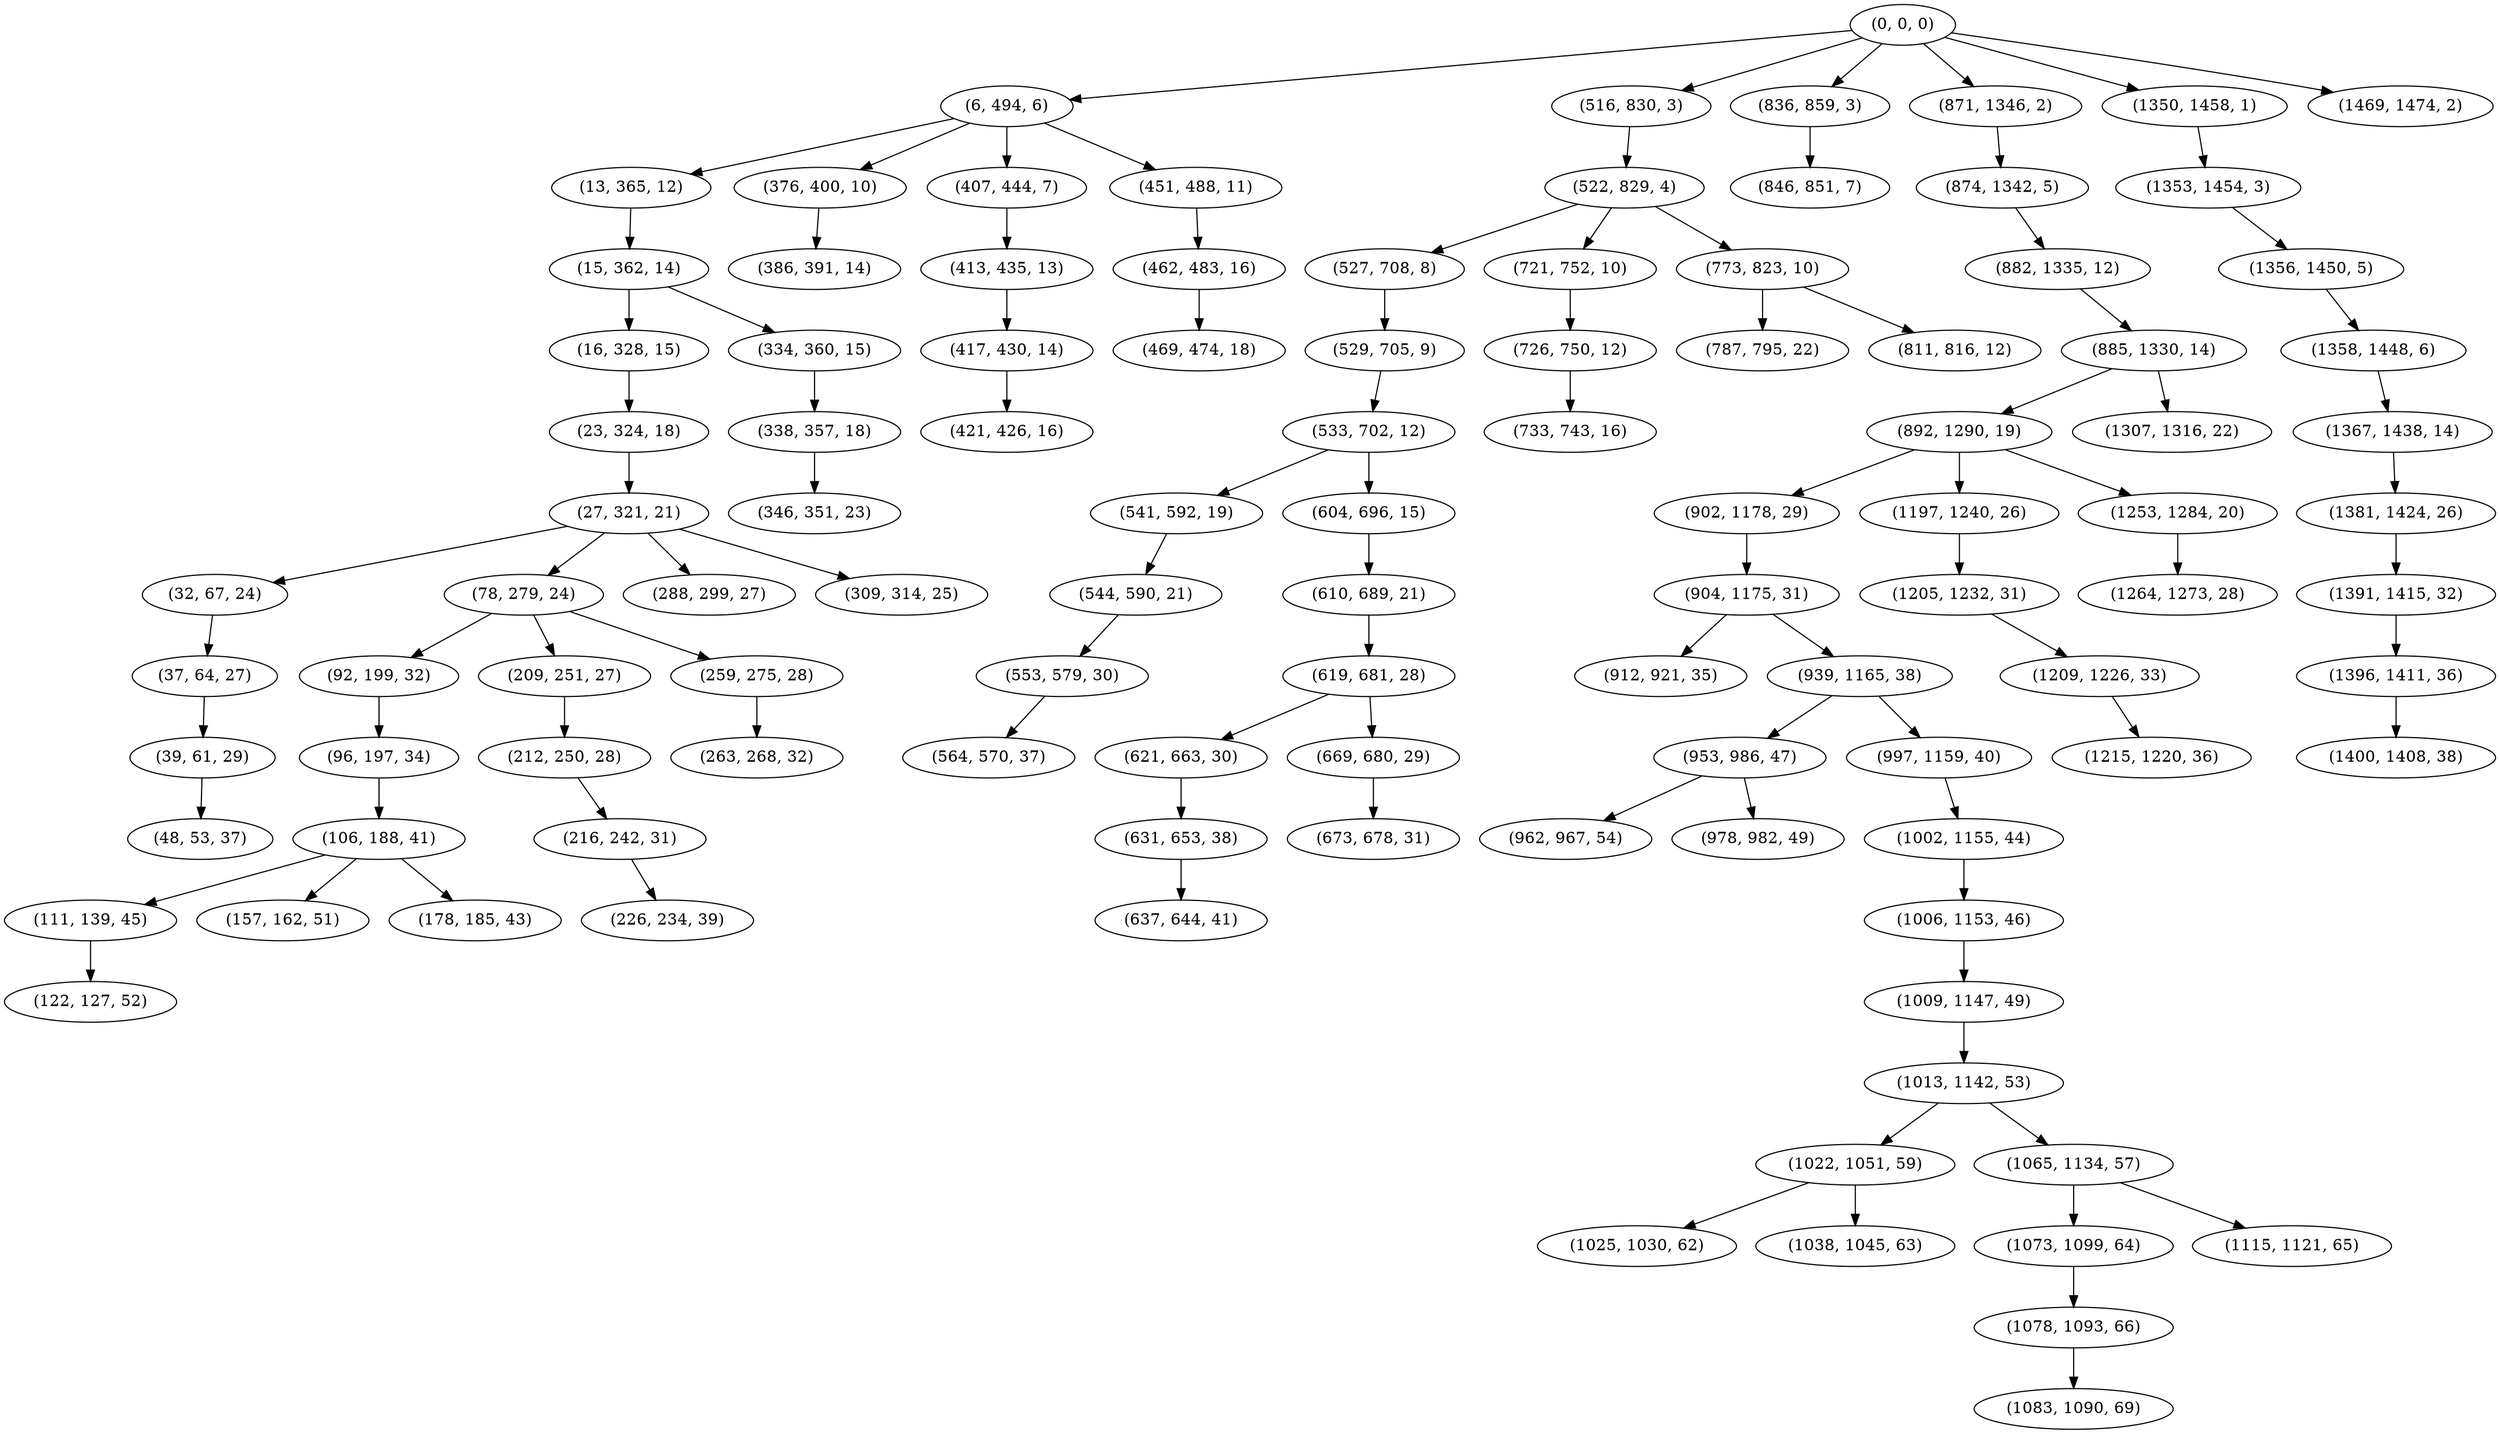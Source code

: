 digraph tree {
    "(0, 0, 0)";
    "(6, 494, 6)";
    "(13, 365, 12)";
    "(15, 362, 14)";
    "(16, 328, 15)";
    "(23, 324, 18)";
    "(27, 321, 21)";
    "(32, 67, 24)";
    "(37, 64, 27)";
    "(39, 61, 29)";
    "(48, 53, 37)";
    "(78, 279, 24)";
    "(92, 199, 32)";
    "(96, 197, 34)";
    "(106, 188, 41)";
    "(111, 139, 45)";
    "(122, 127, 52)";
    "(157, 162, 51)";
    "(178, 185, 43)";
    "(209, 251, 27)";
    "(212, 250, 28)";
    "(216, 242, 31)";
    "(226, 234, 39)";
    "(259, 275, 28)";
    "(263, 268, 32)";
    "(288, 299, 27)";
    "(309, 314, 25)";
    "(334, 360, 15)";
    "(338, 357, 18)";
    "(346, 351, 23)";
    "(376, 400, 10)";
    "(386, 391, 14)";
    "(407, 444, 7)";
    "(413, 435, 13)";
    "(417, 430, 14)";
    "(421, 426, 16)";
    "(451, 488, 11)";
    "(462, 483, 16)";
    "(469, 474, 18)";
    "(516, 830, 3)";
    "(522, 829, 4)";
    "(527, 708, 8)";
    "(529, 705, 9)";
    "(533, 702, 12)";
    "(541, 592, 19)";
    "(544, 590, 21)";
    "(553, 579, 30)";
    "(564, 570, 37)";
    "(604, 696, 15)";
    "(610, 689, 21)";
    "(619, 681, 28)";
    "(621, 663, 30)";
    "(631, 653, 38)";
    "(637, 644, 41)";
    "(669, 680, 29)";
    "(673, 678, 31)";
    "(721, 752, 10)";
    "(726, 750, 12)";
    "(733, 743, 16)";
    "(773, 823, 10)";
    "(787, 795, 22)";
    "(811, 816, 12)";
    "(836, 859, 3)";
    "(846, 851, 7)";
    "(871, 1346, 2)";
    "(874, 1342, 5)";
    "(882, 1335, 12)";
    "(885, 1330, 14)";
    "(892, 1290, 19)";
    "(902, 1178, 29)";
    "(904, 1175, 31)";
    "(912, 921, 35)";
    "(939, 1165, 38)";
    "(953, 986, 47)";
    "(962, 967, 54)";
    "(978, 982, 49)";
    "(997, 1159, 40)";
    "(1002, 1155, 44)";
    "(1006, 1153, 46)";
    "(1009, 1147, 49)";
    "(1013, 1142, 53)";
    "(1022, 1051, 59)";
    "(1025, 1030, 62)";
    "(1038, 1045, 63)";
    "(1065, 1134, 57)";
    "(1073, 1099, 64)";
    "(1078, 1093, 66)";
    "(1083, 1090, 69)";
    "(1115, 1121, 65)";
    "(1197, 1240, 26)";
    "(1205, 1232, 31)";
    "(1209, 1226, 33)";
    "(1215, 1220, 36)";
    "(1253, 1284, 20)";
    "(1264, 1273, 28)";
    "(1307, 1316, 22)";
    "(1350, 1458, 1)";
    "(1353, 1454, 3)";
    "(1356, 1450, 5)";
    "(1358, 1448, 6)";
    "(1367, 1438, 14)";
    "(1381, 1424, 26)";
    "(1391, 1415, 32)";
    "(1396, 1411, 36)";
    "(1400, 1408, 38)";
    "(1469, 1474, 2)";
    "(0, 0, 0)" -> "(6, 494, 6)";
    "(0, 0, 0)" -> "(516, 830, 3)";
    "(0, 0, 0)" -> "(836, 859, 3)";
    "(0, 0, 0)" -> "(871, 1346, 2)";
    "(0, 0, 0)" -> "(1350, 1458, 1)";
    "(0, 0, 0)" -> "(1469, 1474, 2)";
    "(6, 494, 6)" -> "(13, 365, 12)";
    "(6, 494, 6)" -> "(376, 400, 10)";
    "(6, 494, 6)" -> "(407, 444, 7)";
    "(6, 494, 6)" -> "(451, 488, 11)";
    "(13, 365, 12)" -> "(15, 362, 14)";
    "(15, 362, 14)" -> "(16, 328, 15)";
    "(15, 362, 14)" -> "(334, 360, 15)";
    "(16, 328, 15)" -> "(23, 324, 18)";
    "(23, 324, 18)" -> "(27, 321, 21)";
    "(27, 321, 21)" -> "(32, 67, 24)";
    "(27, 321, 21)" -> "(78, 279, 24)";
    "(27, 321, 21)" -> "(288, 299, 27)";
    "(27, 321, 21)" -> "(309, 314, 25)";
    "(32, 67, 24)" -> "(37, 64, 27)";
    "(37, 64, 27)" -> "(39, 61, 29)";
    "(39, 61, 29)" -> "(48, 53, 37)";
    "(78, 279, 24)" -> "(92, 199, 32)";
    "(78, 279, 24)" -> "(209, 251, 27)";
    "(78, 279, 24)" -> "(259, 275, 28)";
    "(92, 199, 32)" -> "(96, 197, 34)";
    "(96, 197, 34)" -> "(106, 188, 41)";
    "(106, 188, 41)" -> "(111, 139, 45)";
    "(106, 188, 41)" -> "(157, 162, 51)";
    "(106, 188, 41)" -> "(178, 185, 43)";
    "(111, 139, 45)" -> "(122, 127, 52)";
    "(209, 251, 27)" -> "(212, 250, 28)";
    "(212, 250, 28)" -> "(216, 242, 31)";
    "(216, 242, 31)" -> "(226, 234, 39)";
    "(259, 275, 28)" -> "(263, 268, 32)";
    "(334, 360, 15)" -> "(338, 357, 18)";
    "(338, 357, 18)" -> "(346, 351, 23)";
    "(376, 400, 10)" -> "(386, 391, 14)";
    "(407, 444, 7)" -> "(413, 435, 13)";
    "(413, 435, 13)" -> "(417, 430, 14)";
    "(417, 430, 14)" -> "(421, 426, 16)";
    "(451, 488, 11)" -> "(462, 483, 16)";
    "(462, 483, 16)" -> "(469, 474, 18)";
    "(516, 830, 3)" -> "(522, 829, 4)";
    "(522, 829, 4)" -> "(527, 708, 8)";
    "(522, 829, 4)" -> "(721, 752, 10)";
    "(522, 829, 4)" -> "(773, 823, 10)";
    "(527, 708, 8)" -> "(529, 705, 9)";
    "(529, 705, 9)" -> "(533, 702, 12)";
    "(533, 702, 12)" -> "(541, 592, 19)";
    "(533, 702, 12)" -> "(604, 696, 15)";
    "(541, 592, 19)" -> "(544, 590, 21)";
    "(544, 590, 21)" -> "(553, 579, 30)";
    "(553, 579, 30)" -> "(564, 570, 37)";
    "(604, 696, 15)" -> "(610, 689, 21)";
    "(610, 689, 21)" -> "(619, 681, 28)";
    "(619, 681, 28)" -> "(621, 663, 30)";
    "(619, 681, 28)" -> "(669, 680, 29)";
    "(621, 663, 30)" -> "(631, 653, 38)";
    "(631, 653, 38)" -> "(637, 644, 41)";
    "(669, 680, 29)" -> "(673, 678, 31)";
    "(721, 752, 10)" -> "(726, 750, 12)";
    "(726, 750, 12)" -> "(733, 743, 16)";
    "(773, 823, 10)" -> "(787, 795, 22)";
    "(773, 823, 10)" -> "(811, 816, 12)";
    "(836, 859, 3)" -> "(846, 851, 7)";
    "(871, 1346, 2)" -> "(874, 1342, 5)";
    "(874, 1342, 5)" -> "(882, 1335, 12)";
    "(882, 1335, 12)" -> "(885, 1330, 14)";
    "(885, 1330, 14)" -> "(892, 1290, 19)";
    "(885, 1330, 14)" -> "(1307, 1316, 22)";
    "(892, 1290, 19)" -> "(902, 1178, 29)";
    "(892, 1290, 19)" -> "(1197, 1240, 26)";
    "(892, 1290, 19)" -> "(1253, 1284, 20)";
    "(902, 1178, 29)" -> "(904, 1175, 31)";
    "(904, 1175, 31)" -> "(912, 921, 35)";
    "(904, 1175, 31)" -> "(939, 1165, 38)";
    "(939, 1165, 38)" -> "(953, 986, 47)";
    "(939, 1165, 38)" -> "(997, 1159, 40)";
    "(953, 986, 47)" -> "(962, 967, 54)";
    "(953, 986, 47)" -> "(978, 982, 49)";
    "(997, 1159, 40)" -> "(1002, 1155, 44)";
    "(1002, 1155, 44)" -> "(1006, 1153, 46)";
    "(1006, 1153, 46)" -> "(1009, 1147, 49)";
    "(1009, 1147, 49)" -> "(1013, 1142, 53)";
    "(1013, 1142, 53)" -> "(1022, 1051, 59)";
    "(1013, 1142, 53)" -> "(1065, 1134, 57)";
    "(1022, 1051, 59)" -> "(1025, 1030, 62)";
    "(1022, 1051, 59)" -> "(1038, 1045, 63)";
    "(1065, 1134, 57)" -> "(1073, 1099, 64)";
    "(1065, 1134, 57)" -> "(1115, 1121, 65)";
    "(1073, 1099, 64)" -> "(1078, 1093, 66)";
    "(1078, 1093, 66)" -> "(1083, 1090, 69)";
    "(1197, 1240, 26)" -> "(1205, 1232, 31)";
    "(1205, 1232, 31)" -> "(1209, 1226, 33)";
    "(1209, 1226, 33)" -> "(1215, 1220, 36)";
    "(1253, 1284, 20)" -> "(1264, 1273, 28)";
    "(1350, 1458, 1)" -> "(1353, 1454, 3)";
    "(1353, 1454, 3)" -> "(1356, 1450, 5)";
    "(1356, 1450, 5)" -> "(1358, 1448, 6)";
    "(1358, 1448, 6)" -> "(1367, 1438, 14)";
    "(1367, 1438, 14)" -> "(1381, 1424, 26)";
    "(1381, 1424, 26)" -> "(1391, 1415, 32)";
    "(1391, 1415, 32)" -> "(1396, 1411, 36)";
    "(1396, 1411, 36)" -> "(1400, 1408, 38)";
}
